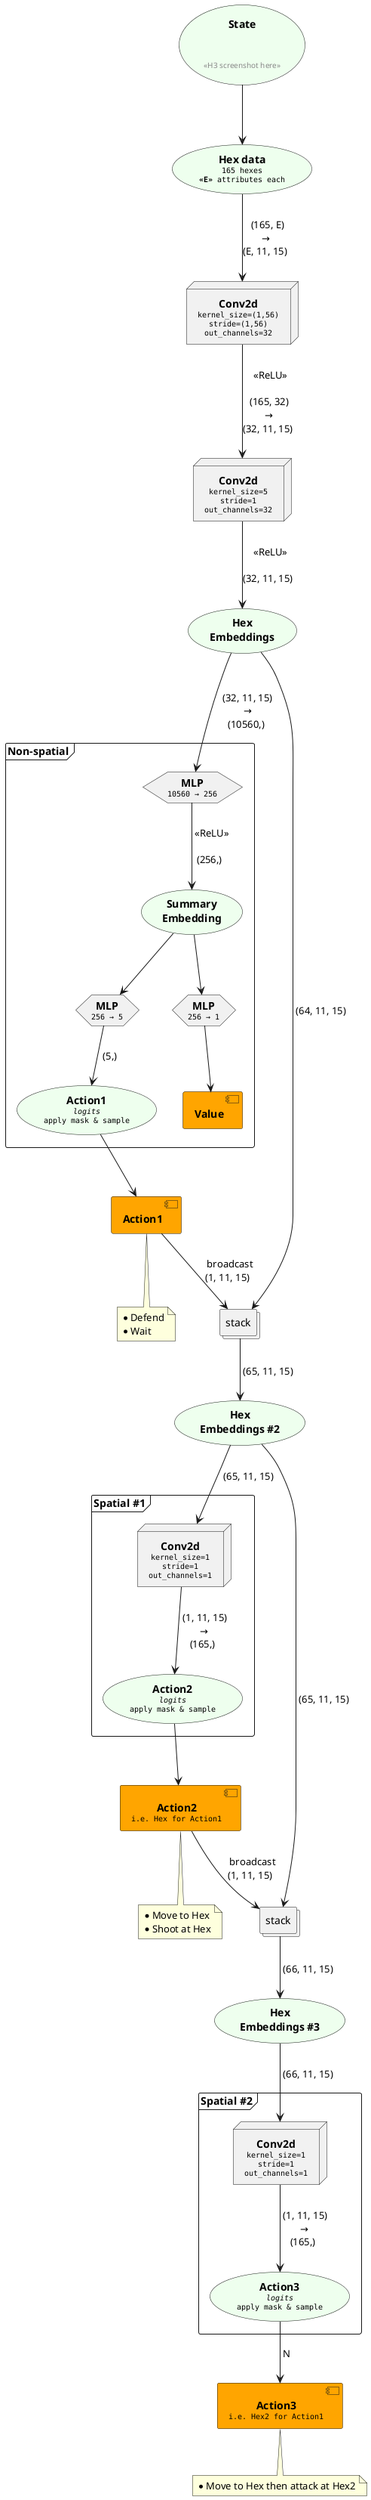 @startuml "arch-vcmi-fullyconv"
' left to right direction

skinparam defaultTextAlignment center
skinparam NoteTextAlignment left

<style>
Usecase {
  BackGroundColor #efe
}
</style>

'''
''' Utility functions
'''

!function $replace($txt, $search, $repl)
  !$replaced = ""
  !while %strpos($txt, $search) >= 0
    !$position = %strpos($txt, $search)
    !$replaced = $replaced + %substr($txt, 0, $position) + $repl
    !$txt = %substr($txt, $position + %strlen($search))
  !endwhile
  !return $replaced + $txt
!endfunction

' Wraps each line of $txt within $open and $close
' Example:
'   $tagged_text("<color:red>", "two\nlines", "</color>")
'   => "<color:red>two</color>\n<color:red>lines</color>")"
!function $tagged_text($open, $txt, $close) return $open + $replace($txt, "\n", $close+"\n"+$open) + $close

!function $node_text($name) return $tagged_text("<b>", $name, "</b>")
!function $node_text($name, $desc) return $node_text($name)+"\n"+$tagged_text("<font:monospaced><size:10>", $desc, "</size></font>")
!function $node_text($name, $desc, $txt) return $node_text($name, $desc)+"\n\n"+$tagged_text("<color:888><size:10>", $txt, "</size></color>")

'''
''' Node types
'''

' Data
!procedure $Data($id, $name)
  Usecase $id as "$node_text($name)"
!endprocedure

!procedure $Data($id, $name, $desc)
  Usecase $id as "$node_text($name, $desc)"
!endprocedure

!procedure $Data($id, $name, $desc, $txt)
  Usecase $id as "$node_text($name, $desc, $txt)"
!endprocedure

' MLP (FC)
!procedure $MLP($id, $name, $desc)
  Hexagon $id as "$node_text($name, $desc)"
!endprocedure
!procedure $MLP($id, $name, $desc, $txt)
  Hexagon $id as "$node_text($name, $desc, $txt)"
!endprocedure

' Transformer
!procedure $Transformer($id, $name, $desc)
  Queue $id as "$node_text($name, $desc)"
!endprocedure
!procedure $Transformer($id, $name, $desc, $txt)
  Queue $id as "$node_text($name, $desc, $txt)"
!endprocedure

' Convolution
!procedure $Convolution($id, $name, $desc)
  Node $id as "$node_text($name, $desc)"
!endprocedure
!procedure $Convolution($id, $name, $desc, $txt)
  Node $id as "$node_text($name, $desc, $txt)"
!endprocedure

' Output
!procedure $Output($id, $name)
  Component $id as "$node_text($name)" #orange
!endprocedure

!procedure $Output($id, $name, $desc)
  Component $id as "$node_text($name, $desc)" #orange
!endprocedure

' Condition
!procedure $Condition($id, $name)
  Boundary $id as "$node_text($name)"
!endprocedure

!procedure $Condition($id, $name, $desc)
  Boundary $id as "$node_text($name, $desc)"
!endprocedure

' Reshape
!procedure $Reshape($id)
  Control $id as " "
!endprocedure

' Activation
!procedure $Activation($id, $name)
  Action $id as "$name"
!endprocedure

' Sum / Mean / etc.
!procedure $Op($id, $name)
  Agent $id as "$name"
!endprocedure
!procedure $Op($id, $name, $txt)
  ' Agent $id as "$node_text($name, "", $txt)"
  Agent $id as "$name\n$tagged_text("<color:888><size:10>", $txt, "</size></color>")"
!endprocedure

!procedure $Stack($id, $name)
  Collections $id as "$name"
!endprocedure
!procedure $Stack($id, $name, $txt)
  ' Collections $id as "$node_text($name, "", $txt)"
  Collections $id as "$name\n$tagged_text("<color:888><size:10>", $txt, "</size></color>")"
!endprocedure


' Link
!procedure $Link($a, $b, $dim)
  $a --> $b : " $dim "
!endprocedure
!procedure $Link($a, $b, $dim, $txt)
  ' The newline causes a bug where the 1st line appears
  ' on the top-left side
  ' ...but it looks better that way
  $a --> $b : " $dim "\n$txt
!endprocedure

' title "wwwwwwwwwwwwwwwwwwwwwwwwwwwwwwwwwwwwwwwwwwwwwwwwwwwwwwwwwwwwwwwwwwwwwwwwwwwwwwww"
' left to right direction


$Data(state, "State", "", "<<H3 screenshot here>>")
$Data(obs_hexes, "Hex data", "165 hexes\n**<<E>>** attributes each")
$Link(state, obs_hexes, "")

$Convolution(conv0, "Conv2d", "kernel_size=(1,56)\nstride=(1,56)\nout_channels=32")
$Link(obs_hexes, conv0, "(165, E)\n→\n(E, 11, 15)")
$Convolution(conv1, "Conv2d", "kernel_size=5\nstride=1\nout_channels=32")
$Link(conv0, conv1, "<<ReLU>>\n\n(165, 32)\n→\n(32, 11, 15)")
$Data(hex_embeddings, "Hex\nEmbeddings")
$Link(conv1, hex_embeddings, "<<ReLU>>\n\n(32, 11, 15)")

Frame "Non-spatial" {
  $MLP(nonspatial_mlp, "MLP", "10560 → 256")
  $Link(hex_embeddings, nonspatial_mlp, "\n(32, 11, 15)\n→\n(10560,)")
  $Data(embedded_summary, "Summary\nEmbedding")
  $Link(nonspatial_mlp, embedded_summary, "<<ReLU>>\n\n(256,)")
  $MLP(action1_mlp, "MLP", "256 → 5")
  $Link(embedded_summary, action1_mlp, "")

  $Data(action1, "Action1", "<i>logits</i>\napply mask & sample")
  $Link(action1_mlp, action1, "(5,)")

  $MLP(value_mlp, "MLP", "256 → 1")
  $Link(embedded_summary, value_mlp, "")
  $Output(value, "Value")
  $Link(value_mlp, value, "")
}

$Output(action1_out, "Action1")
$Link(action1, action1_out, "")

note bottom of action1_out
* Defend
* Wait
end note

$Stack(concat1, "stack")
$Link(action1_out, concat1, "broadcast\n(1, 11, 15)")
$Link(hex_embeddings, concat1, "(64, 11, 15)")
$Data(hex_embeddings2, "Hex\nEmbeddings #2")
$Link(concat1, hex_embeddings2, "(65, 11, 15)")

Frame "Spatial #1" {
  $Convolution(conv3, "Conv2d", "kernel_size=1\nstride=1\nout_channels=1")
  $Link(hex_embeddings2, conv3, "(65, 11, 15)")
  $Data(action2, "Action2", "<i>logits</i>\napply mask & sample")
  $Link(conv3, action2, "(1, 11, 15)\n→\n(165,)")
}

$Output(action2_out, "Action2", "i.e. Hex for Action1")
$Link(action2, action2_out, "")

note bottom of action2_out
* Move to Hex
* Shoot at Hex
end note

$Stack(concat2, "stack")
$Link(action2_out, concat2, "broadcast\n(1, 11, 15)")
$Link(hex_embeddings2, concat2, "(65, 11, 15)")
$Data(hex_embeddings3, "Hex\nEmbeddings #3")
$Link(concat2, hex_embeddings3, "(66, 11, 15)")

Frame "Spatial #2" {
  $Convolution(conv4, "Conv2d", "kernel_size=1\nstride=1\nout_channels=1")
  $Link(hex_embeddings3, conv4, "(66, 11, 15)")
  $Data(action3, "Action3", "<i>logits</i>\napply mask & sample")
  $Link(conv4, action3, "(1, 11, 15)\n→\n(165,)")
}

$Output(action3_out, "Action3", "i.e. Hex2 for Action1")
$Link(action3, action3_out, "N")

note bottom of action3_out
* Move to Hex then attack at Hex2
end note

@enduml

